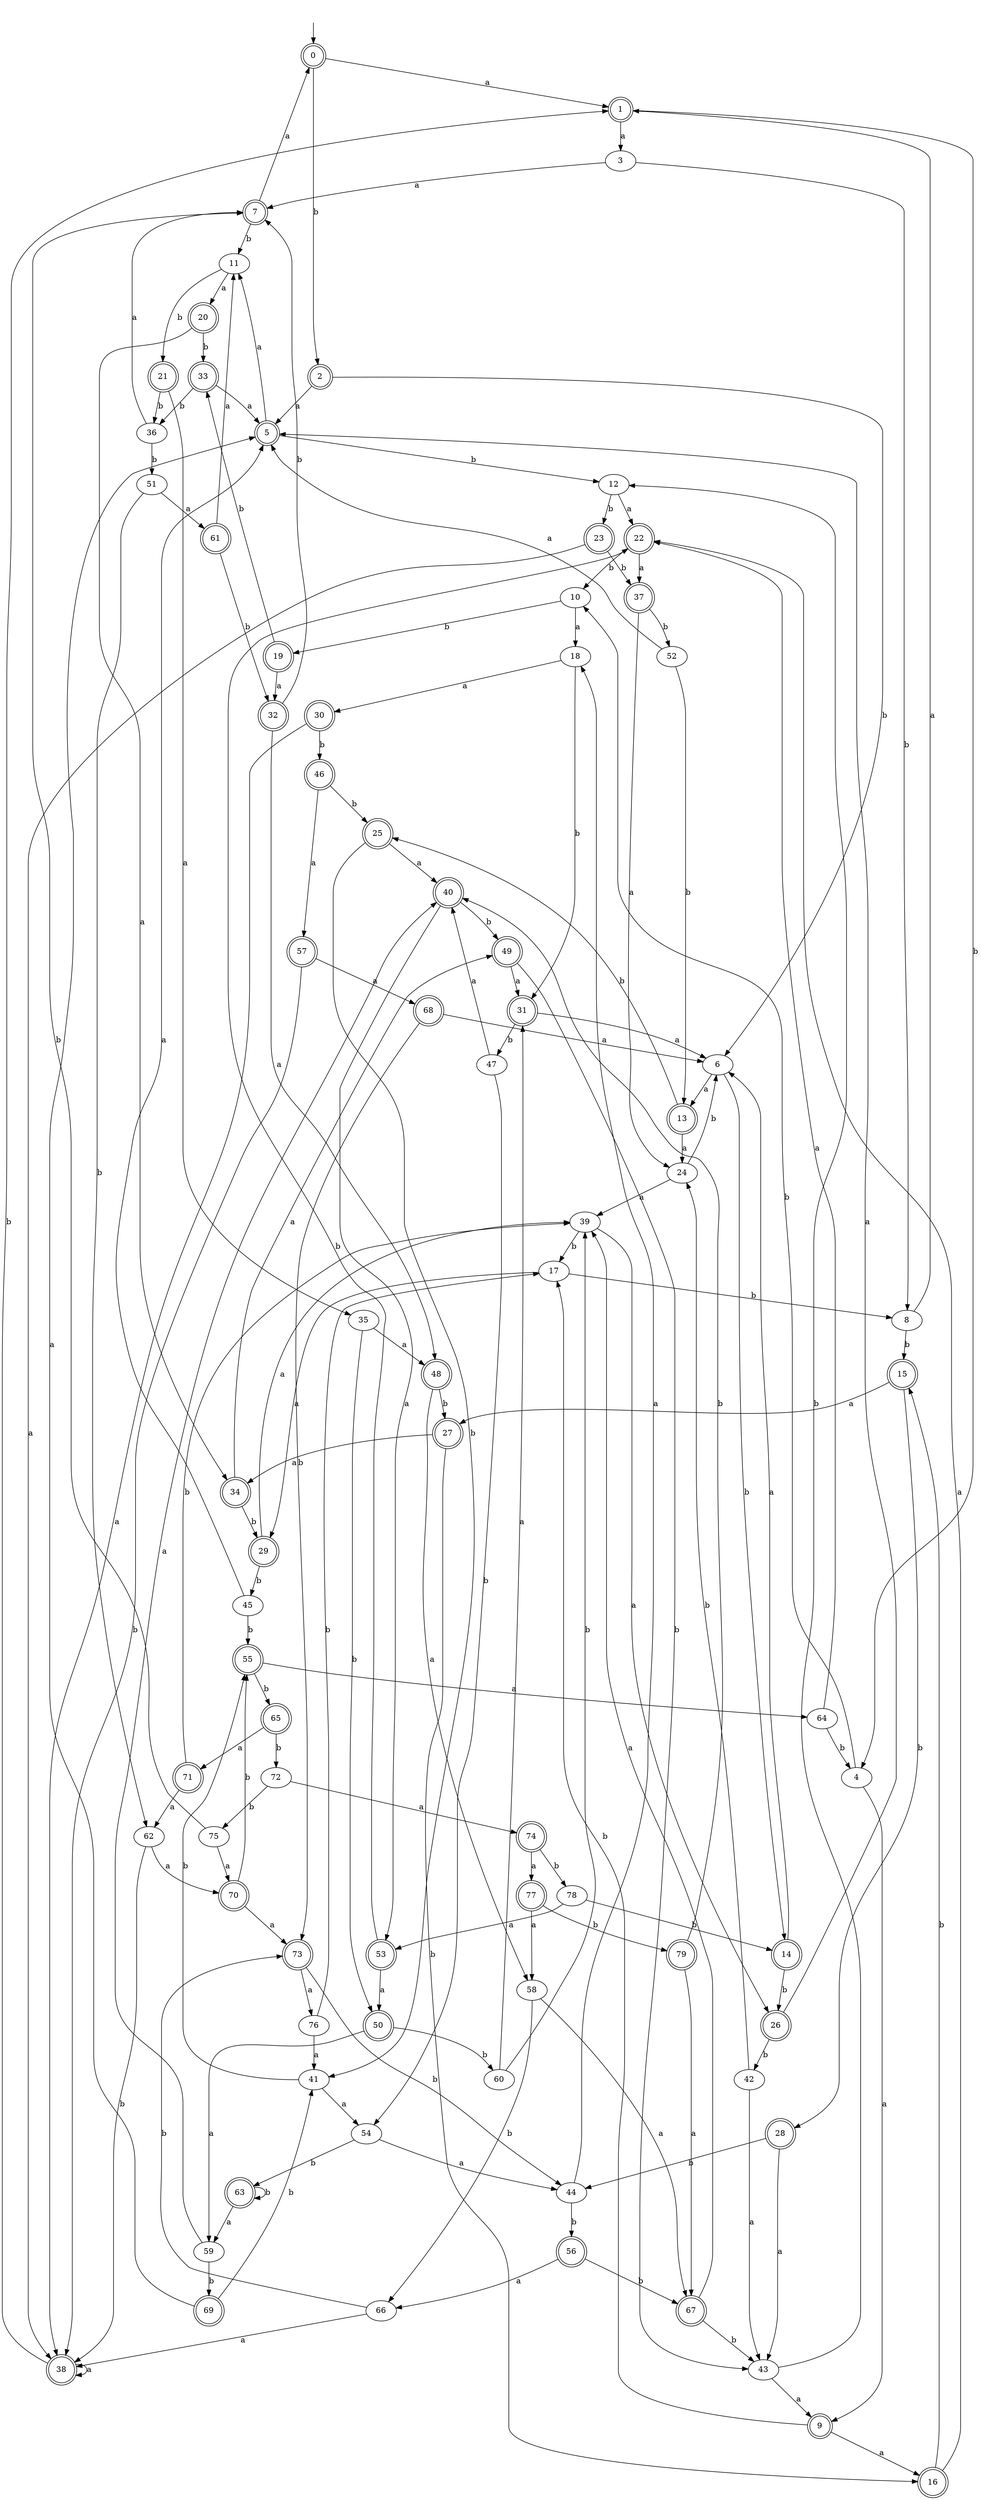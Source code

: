 digraph RandomDFA {
  __start0 [label="", shape=none];
  __start0 -> 0 [label=""];
  0 [shape=circle] [shape=doublecircle]
  0 -> 1 [label="a"]
  0 -> 2 [label="b"]
  1 [shape=doublecircle]
  1 -> 3 [label="a"]
  1 -> 4 [label="b"]
  2 [shape=doublecircle]
  2 -> 5 [label="a"]
  2 -> 6 [label="b"]
  3
  3 -> 7 [label="a"]
  3 -> 8 [label="b"]
  4
  4 -> 9 [label="a"]
  4 -> 10 [label="b"]
  5 [shape=doublecircle]
  5 -> 11 [label="a"]
  5 -> 12 [label="b"]
  6
  6 -> 13 [label="a"]
  6 -> 14 [label="b"]
  7 [shape=doublecircle]
  7 -> 0 [label="a"]
  7 -> 11 [label="b"]
  8
  8 -> 1 [label="a"]
  8 -> 15 [label="b"]
  9 [shape=doublecircle]
  9 -> 16 [label="a"]
  9 -> 17 [label="b"]
  10
  10 -> 18 [label="a"]
  10 -> 19 [label="b"]
  11
  11 -> 20 [label="a"]
  11 -> 21 [label="b"]
  12
  12 -> 22 [label="a"]
  12 -> 23 [label="b"]
  13 [shape=doublecircle]
  13 -> 24 [label="a"]
  13 -> 25 [label="b"]
  14 [shape=doublecircle]
  14 -> 6 [label="a"]
  14 -> 26 [label="b"]
  15 [shape=doublecircle]
  15 -> 27 [label="a"]
  15 -> 28 [label="b"]
  16 [shape=doublecircle]
  16 -> 22 [label="a"]
  16 -> 15 [label="b"]
  17
  17 -> 29 [label="a"]
  17 -> 8 [label="b"]
  18
  18 -> 30 [label="a"]
  18 -> 31 [label="b"]
  19 [shape=doublecircle]
  19 -> 32 [label="a"]
  19 -> 33 [label="b"]
  20 [shape=doublecircle]
  20 -> 34 [label="a"]
  20 -> 33 [label="b"]
  21 [shape=doublecircle]
  21 -> 35 [label="a"]
  21 -> 36 [label="b"]
  22 [shape=doublecircle]
  22 -> 37 [label="a"]
  22 -> 10 [label="b"]
  23 [shape=doublecircle]
  23 -> 38 [label="a"]
  23 -> 37 [label="b"]
  24
  24 -> 39 [label="a"]
  24 -> 6 [label="b"]
  25 [shape=doublecircle]
  25 -> 40 [label="a"]
  25 -> 41 [label="b"]
  26 [shape=doublecircle]
  26 -> 5 [label="a"]
  26 -> 42 [label="b"]
  27 [shape=doublecircle]
  27 -> 34 [label="a"]
  27 -> 16 [label="b"]
  28 [shape=doublecircle]
  28 -> 43 [label="a"]
  28 -> 44 [label="b"]
  29 [shape=doublecircle]
  29 -> 39 [label="a"]
  29 -> 45 [label="b"]
  30 [shape=doublecircle]
  30 -> 38 [label="a"]
  30 -> 46 [label="b"]
  31 [shape=doublecircle]
  31 -> 6 [label="a"]
  31 -> 47 [label="b"]
  32 [shape=doublecircle]
  32 -> 48 [label="a"]
  32 -> 7 [label="b"]
  33 [shape=doublecircle]
  33 -> 5 [label="a"]
  33 -> 36 [label="b"]
  34 [shape=doublecircle]
  34 -> 49 [label="a"]
  34 -> 29 [label="b"]
  35
  35 -> 48 [label="a"]
  35 -> 50 [label="b"]
  36
  36 -> 7 [label="a"]
  36 -> 51 [label="b"]
  37 [shape=doublecircle]
  37 -> 24 [label="a"]
  37 -> 52 [label="b"]
  38 [shape=doublecircle]
  38 -> 38 [label="a"]
  38 -> 1 [label="b"]
  39
  39 -> 26 [label="a"]
  39 -> 17 [label="b"]
  40 [shape=doublecircle]
  40 -> 53 [label="a"]
  40 -> 49 [label="b"]
  41
  41 -> 54 [label="a"]
  41 -> 55 [label="b"]
  42
  42 -> 43 [label="a"]
  42 -> 24 [label="b"]
  43
  43 -> 9 [label="a"]
  43 -> 12 [label="b"]
  44
  44 -> 18 [label="a"]
  44 -> 56 [label="b"]
  45
  45 -> 5 [label="a"]
  45 -> 55 [label="b"]
  46 [shape=doublecircle]
  46 -> 57 [label="a"]
  46 -> 25 [label="b"]
  47
  47 -> 40 [label="a"]
  47 -> 54 [label="b"]
  48 [shape=doublecircle]
  48 -> 58 [label="a"]
  48 -> 27 [label="b"]
  49 [shape=doublecircle]
  49 -> 31 [label="a"]
  49 -> 43 [label="b"]
  50 [shape=doublecircle]
  50 -> 59 [label="a"]
  50 -> 60 [label="b"]
  51
  51 -> 61 [label="a"]
  51 -> 62 [label="b"]
  52
  52 -> 5 [label="a"]
  52 -> 13 [label="b"]
  53 [shape=doublecircle]
  53 -> 50 [label="a"]
  53 -> 22 [label="b"]
  54
  54 -> 44 [label="a"]
  54 -> 63 [label="b"]
  55 [shape=doublecircle]
  55 -> 64 [label="a"]
  55 -> 65 [label="b"]
  56 [shape=doublecircle]
  56 -> 66 [label="a"]
  56 -> 67 [label="b"]
  57 [shape=doublecircle]
  57 -> 68 [label="a"]
  57 -> 38 [label="b"]
  58
  58 -> 67 [label="a"]
  58 -> 66 [label="b"]
  59
  59 -> 40 [label="a"]
  59 -> 69 [label="b"]
  60
  60 -> 31 [label="a"]
  60 -> 39 [label="b"]
  61 [shape=doublecircle]
  61 -> 11 [label="a"]
  61 -> 32 [label="b"]
  62
  62 -> 70 [label="a"]
  62 -> 38 [label="b"]
  63 [shape=doublecircle]
  63 -> 59 [label="a"]
  63 -> 63 [label="b"]
  64
  64 -> 22 [label="a"]
  64 -> 4 [label="b"]
  65 [shape=doublecircle]
  65 -> 71 [label="a"]
  65 -> 72 [label="b"]
  66
  66 -> 38 [label="a"]
  66 -> 73 [label="b"]
  67 [shape=doublecircle]
  67 -> 39 [label="a"]
  67 -> 43 [label="b"]
  68 [shape=doublecircle]
  68 -> 6 [label="a"]
  68 -> 73 [label="b"]
  69 [shape=doublecircle]
  69 -> 5 [label="a"]
  69 -> 41 [label="b"]
  70 [shape=doublecircle]
  70 -> 73 [label="a"]
  70 -> 55 [label="b"]
  71 [shape=doublecircle]
  71 -> 62 [label="a"]
  71 -> 39 [label="b"]
  72
  72 -> 74 [label="a"]
  72 -> 75 [label="b"]
  73 [shape=doublecircle]
  73 -> 76 [label="a"]
  73 -> 44 [label="b"]
  74 [shape=doublecircle]
  74 -> 77 [label="a"]
  74 -> 78 [label="b"]
  75
  75 -> 70 [label="a"]
  75 -> 7 [label="b"]
  76
  76 -> 41 [label="a"]
  76 -> 17 [label="b"]
  77 [shape=doublecircle]
  77 -> 58 [label="a"]
  77 -> 79 [label="b"]
  78
  78 -> 53 [label="a"]
  78 -> 14 [label="b"]
  79 [shape=doublecircle]
  79 -> 67 [label="a"]
  79 -> 40 [label="b"]
}
